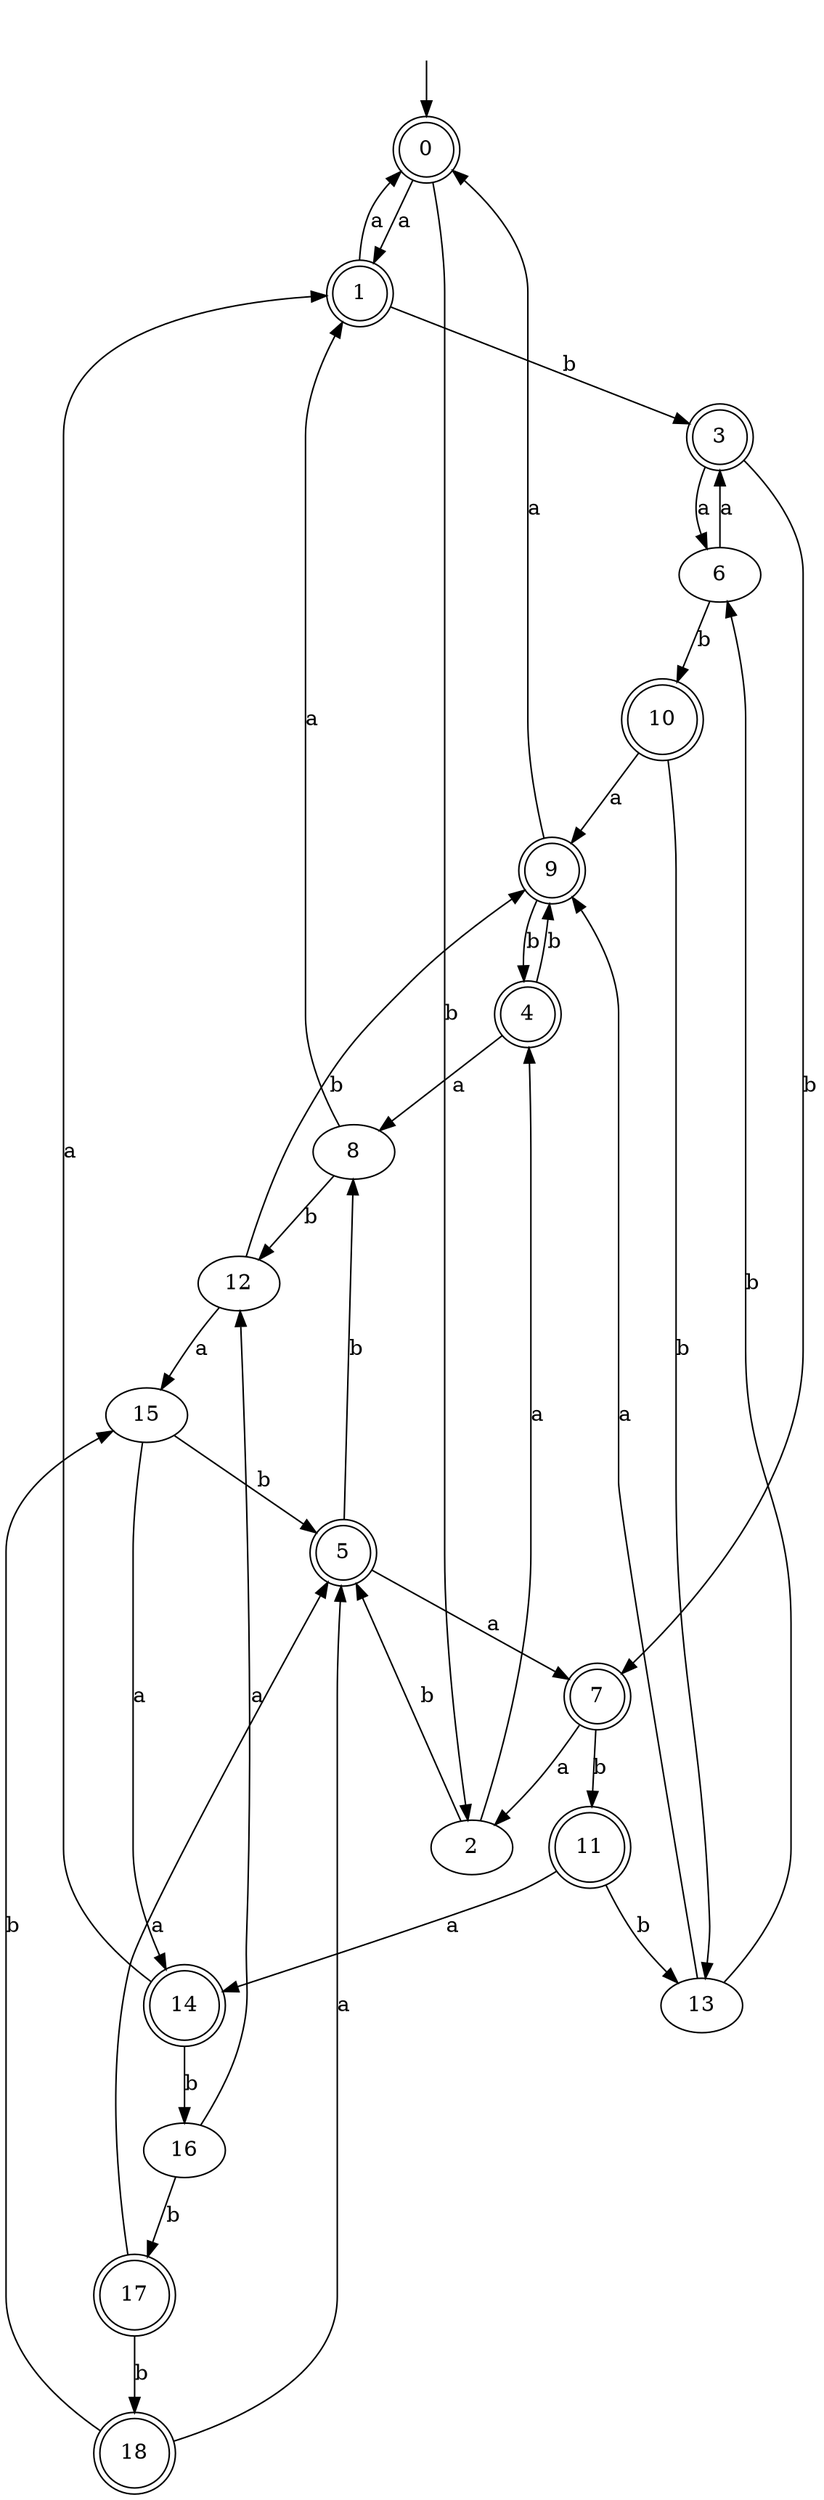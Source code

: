 digraph RandomDFA {
  __start0 [label="", shape=none];
  __start0 -> 0 [label=""];
  0 [shape=circle] [shape=doublecircle]
  0 -> 1 [label="a"]
  0 -> 2 [label="b"]
  1 [shape=doublecircle]
  1 -> 0 [label="a"]
  1 -> 3 [label="b"]
  2
  2 -> 4 [label="a"]
  2 -> 5 [label="b"]
  3 [shape=doublecircle]
  3 -> 6 [label="a"]
  3 -> 7 [label="b"]
  4 [shape=doublecircle]
  4 -> 8 [label="a"]
  4 -> 9 [label="b"]
  5 [shape=doublecircle]
  5 -> 7 [label="a"]
  5 -> 8 [label="b"]
  6
  6 -> 3 [label="a"]
  6 -> 10 [label="b"]
  7 [shape=doublecircle]
  7 -> 2 [label="a"]
  7 -> 11 [label="b"]
  8
  8 -> 1 [label="a"]
  8 -> 12 [label="b"]
  9 [shape=doublecircle]
  9 -> 0 [label="a"]
  9 -> 4 [label="b"]
  10 [shape=doublecircle]
  10 -> 9 [label="a"]
  10 -> 13 [label="b"]
  11 [shape=doublecircle]
  11 -> 14 [label="a"]
  11 -> 13 [label="b"]
  12
  12 -> 15 [label="a"]
  12 -> 9 [label="b"]
  13
  13 -> 9 [label="a"]
  13 -> 6 [label="b"]
  14 [shape=doublecircle]
  14 -> 1 [label="a"]
  14 -> 16 [label="b"]
  15
  15 -> 14 [label="a"]
  15 -> 5 [label="b"]
  16
  16 -> 12 [label="a"]
  16 -> 17 [label="b"]
  17 [shape=doublecircle]
  17 -> 5 [label="a"]
  17 -> 18 [label="b"]
  18 [shape=doublecircle]
  18 -> 5 [label="a"]
  18 -> 15 [label="b"]
}
